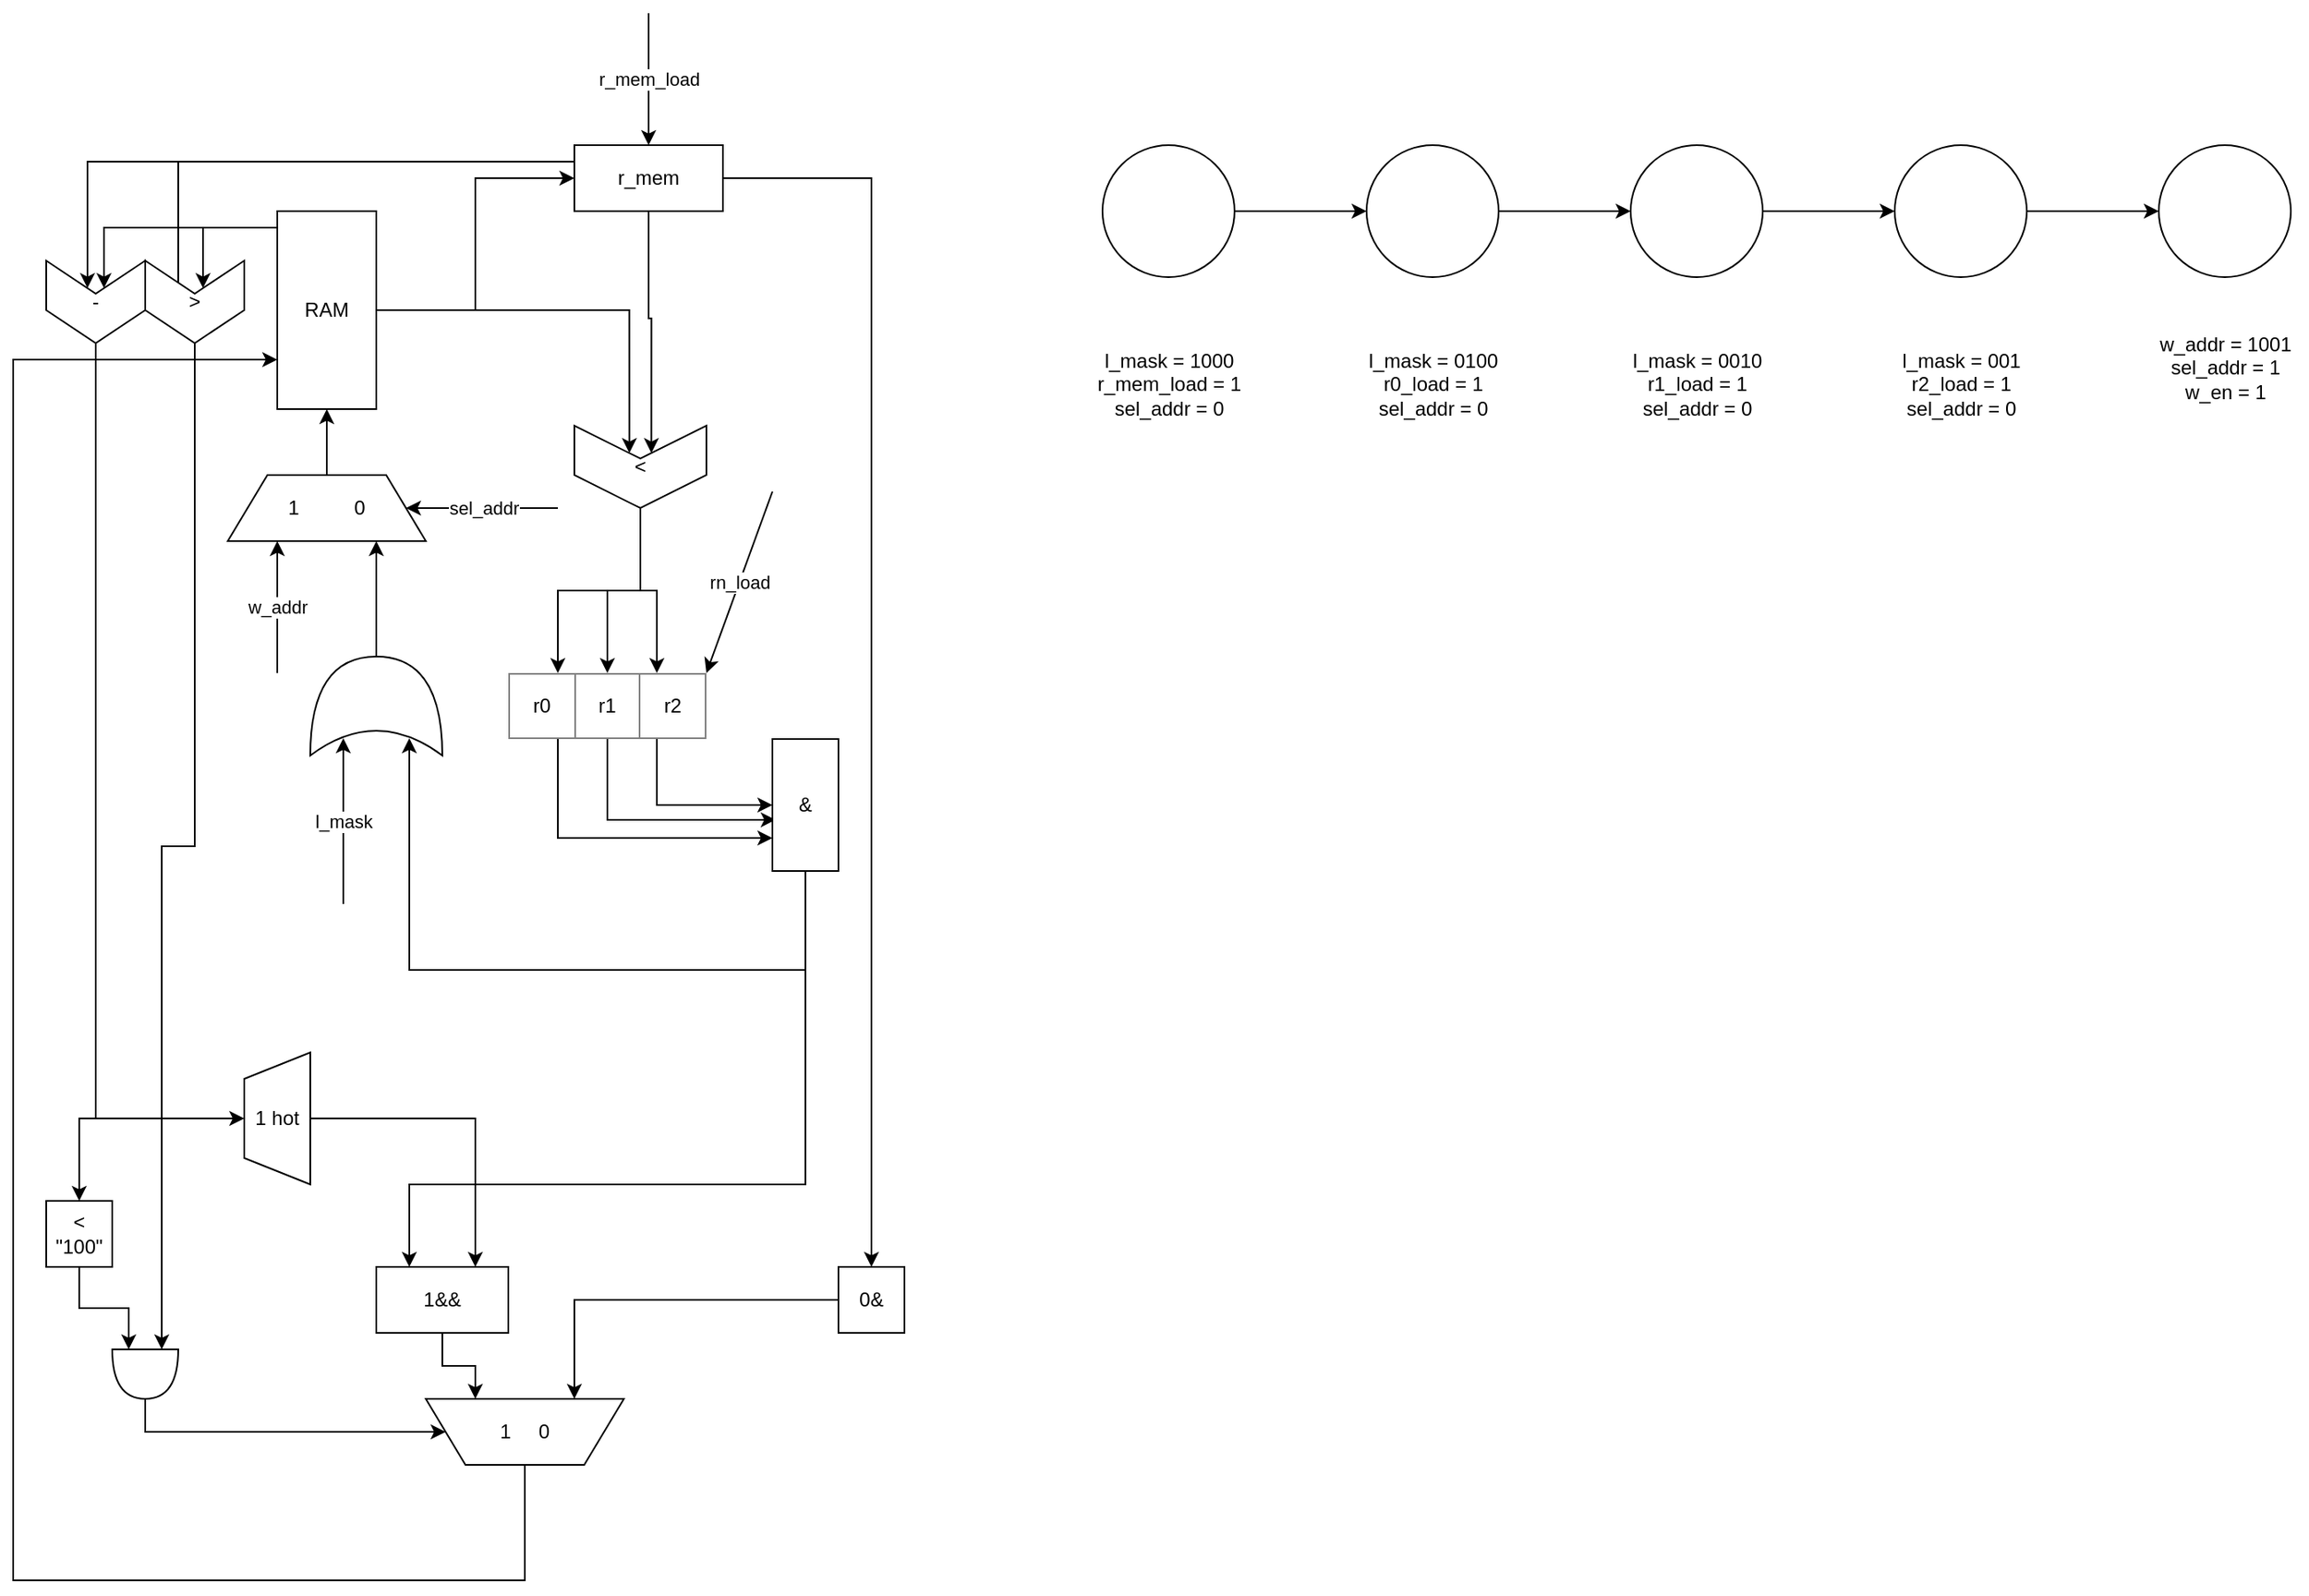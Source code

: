 <mxfile version="12.7.1" type="device"><diagram name="Page-1" id="90a13364-a465-7bf4-72fc-28e22215d7a0"><mxGraphModel dx="992" dy="795" grid="1" gridSize="10" guides="1" tooltips="1" connect="1" arrows="1" fold="1" page="1" pageScale="1.5" pageWidth="1169" pageHeight="826" background="#ffffff" math="0" shadow="0"><root><mxCell id="0" style=";html=1;"/><mxCell id="1" style=";html=1;" parent="0"/><mxCell id="XKlZcoKEiAweMs3nbVOW-7" style="edgeStyle=orthogonalEdgeStyle;rounded=0;orthogonalLoop=1;jettySize=auto;html=1;entryX=0;entryY=0.5;entryDx=0;entryDy=0;startArrow=none;startFill=0;endArrow=classic;endFill=1;" parent="1" source="XKlZcoKEiAweMs3nbVOW-1" target="XKlZcoKEiAweMs3nbVOW-3" edge="1"><mxGeometry relative="1" as="geometry"/></mxCell><mxCell id="XKlZcoKEiAweMs3nbVOW-11" style="edgeStyle=orthogonalEdgeStyle;rounded=0;orthogonalLoop=1;jettySize=auto;html=1;entryX=0;entryY=0.75;entryDx=0;entryDy=0;startArrow=none;startFill=0;endArrow=classic;endFill=1;" parent="1" source="XKlZcoKEiAweMs3nbVOW-1" target="XKlZcoKEiAweMs3nbVOW-6" edge="1"><mxGeometry relative="1" as="geometry"/></mxCell><mxCell id="XKlZcoKEiAweMs3nbVOW-41" value="" style="edgeStyle=elbowEdgeStyle;rounded=0;orthogonalLoop=1;jettySize=auto;elbow=vertical;html=1;exitX=0;exitY=0.25;exitDx=0;exitDy=0;entryX=0;entryY=0.25;entryDx=0;entryDy=0;startArrow=none;startFill=0;endArrow=classic;endFill=1;" parent="1" source="XKlZcoKEiAweMs3nbVOW-1" target="XKlZcoKEiAweMs3nbVOW-37" edge="1"><mxGeometry relative="1" as="geometry"><Array as="points"><mxPoint x="330" y="170"/></Array></mxGeometry></mxCell><mxCell id="QGjfc9DWNRCaACRNspHb-3" style="edgeStyle=elbowEdgeStyle;rounded=0;orthogonalLoop=1;jettySize=auto;html=1;entryX=0;entryY=0.25;entryDx=0;entryDy=0;elbow=vertical;" parent="1" source="XKlZcoKEiAweMs3nbVOW-1" target="QGjfc9DWNRCaACRNspHb-1" edge="1"><mxGeometry relative="1" as="geometry"><Array as="points"><mxPoint x="370" y="170"/></Array></mxGeometry></mxCell><mxCell id="XKlZcoKEiAweMs3nbVOW-1" value="RAM" style="rounded=0;whiteSpace=wrap;html=1;" parent="1" vertex="1"><mxGeometry x="380" y="160" width="60" height="120" as="geometry"/></mxCell><mxCell id="XKlZcoKEiAweMs3nbVOW-5" value="&lt;div&gt;r_mem_load&lt;/div&gt;" style="edgeStyle=orthogonalEdgeStyle;rounded=0;orthogonalLoop=1;jettySize=auto;html=1;endArrow=none;endFill=0;startArrow=classic;startFill=1;" parent="1" source="XKlZcoKEiAweMs3nbVOW-3" edge="1"><mxGeometry relative="1" as="geometry"><mxPoint x="605" y="40" as="targetPoint"/></mxGeometry></mxCell><mxCell id="XKlZcoKEiAweMs3nbVOW-9" style="rounded=0;orthogonalLoop=1;jettySize=auto;html=1;entryX=0;entryY=0.25;entryDx=0;entryDy=0;startArrow=none;startFill=0;endArrow=classic;endFill=1;edgeStyle=orthogonalEdgeStyle;" parent="1" source="XKlZcoKEiAweMs3nbVOW-3" target="XKlZcoKEiAweMs3nbVOW-6" edge="1"><mxGeometry relative="1" as="geometry"/></mxCell><mxCell id="XKlZcoKEiAweMs3nbVOW-40" value="" style="edgeStyle=elbowEdgeStyle;rounded=0;orthogonalLoop=1;jettySize=auto;html=1;startArrow=none;startFill=0;endArrow=classic;endFill=1;elbow=vertical;entryX=0;entryY=0.75;entryDx=0;entryDy=0;" parent="1" source="XKlZcoKEiAweMs3nbVOW-3" target="XKlZcoKEiAweMs3nbVOW-37" edge="1"><mxGeometry relative="1" as="geometry"><mxPoint x="390" y="130" as="targetPoint"/><Array as="points"><mxPoint x="432" y="130"/></Array></mxGeometry></mxCell><mxCell id="XKlZcoKEiAweMs3nbVOW-53" style="edgeStyle=orthogonalEdgeStyle;rounded=0;orthogonalLoop=1;jettySize=auto;elbow=vertical;html=1;entryX=0.5;entryY=0;entryDx=0;entryDy=0;startArrow=none;startFill=0;endArrow=classic;endFill=1;" parent="1" source="XKlZcoKEiAweMs3nbVOW-3" target="XKlZcoKEiAweMs3nbVOW-52" edge="1"><mxGeometry relative="1" as="geometry"/></mxCell><mxCell id="QGjfc9DWNRCaACRNspHb-2" style="edgeStyle=orthogonalEdgeStyle;rounded=0;orthogonalLoop=1;jettySize=auto;html=1;entryX=0;entryY=0.75;entryDx=0;entryDy=0;" parent="1" source="XKlZcoKEiAweMs3nbVOW-3" target="QGjfc9DWNRCaACRNspHb-1" edge="1"><mxGeometry relative="1" as="geometry"><Array as="points"><mxPoint x="320" y="130"/></Array></mxGeometry></mxCell><mxCell id="XKlZcoKEiAweMs3nbVOW-3" value="&lt;div&gt;r_mem&lt;/div&gt;" style="rounded=0;whiteSpace=wrap;html=1;" parent="1" vertex="1"><mxGeometry x="560" y="120" width="90" height="40" as="geometry"/></mxCell><mxCell id="XKlZcoKEiAweMs3nbVOW-15" style="edgeStyle=orthogonalEdgeStyle;rounded=0;orthogonalLoop=1;jettySize=auto;html=1;entryX=0.25;entryY=0;entryDx=0;entryDy=0;startArrow=none;startFill=0;endArrow=classic;endFill=1;" parent="1" source="XKlZcoKEiAweMs3nbVOW-6" target="XKlZcoKEiAweMs3nbVOW-10" edge="1"><mxGeometry relative="1" as="geometry"/></mxCell><mxCell id="XKlZcoKEiAweMs3nbVOW-16" style="edgeStyle=orthogonalEdgeStyle;rounded=0;orthogonalLoop=1;jettySize=auto;html=1;entryX=0.75;entryY=0;entryDx=0;entryDy=0;startArrow=none;startFill=0;endArrow=classic;endFill=1;" parent="1" source="XKlZcoKEiAweMs3nbVOW-6" target="XKlZcoKEiAweMs3nbVOW-10" edge="1"><mxGeometry relative="1" as="geometry"/></mxCell><mxCell id="BrAP3EM-TfnN_o2ZrWjf-10" style="edgeStyle=orthogonalEdgeStyle;rounded=0;orthogonalLoop=1;jettySize=auto;html=1;entryX=0.5;entryY=0;entryDx=0;entryDy=0;" parent="1" source="XKlZcoKEiAweMs3nbVOW-6" target="XKlZcoKEiAweMs3nbVOW-10" edge="1"><mxGeometry relative="1" as="geometry"/></mxCell><mxCell id="XKlZcoKEiAweMs3nbVOW-6" value="&lt;div&gt;&amp;lt;&lt;/div&gt;" style="shape=step;perimeter=stepPerimeter;whiteSpace=wrap;html=1;fixedSize=1;direction=south;" parent="1" vertex="1"><mxGeometry x="560" y="290" width="80" height="50" as="geometry"/></mxCell><mxCell id="XKlZcoKEiAweMs3nbVOW-21" style="edgeStyle=orthogonalEdgeStyle;rounded=0;orthogonalLoop=1;jettySize=auto;html=1;exitX=0.25;exitY=1;exitDx=0;exitDy=0;entryX=0.25;entryY=0;entryDx=0;entryDy=0;startArrow=none;startFill=0;endArrow=classic;endFill=1;" parent="1" source="XKlZcoKEiAweMs3nbVOW-10" target="XKlZcoKEiAweMs3nbVOW-20" edge="1"><mxGeometry relative="1" as="geometry"/></mxCell><mxCell id="XKlZcoKEiAweMs3nbVOW-22" style="edgeStyle=orthogonalEdgeStyle;rounded=0;orthogonalLoop=1;jettySize=auto;html=1;exitX=0.75;exitY=1;exitDx=0;exitDy=0;entryX=0.5;entryY=0;entryDx=0;entryDy=0;startArrow=none;startFill=0;endArrow=classic;endFill=1;" parent="1" source="XKlZcoKEiAweMs3nbVOW-10" target="XKlZcoKEiAweMs3nbVOW-20" edge="1"><mxGeometry relative="1" as="geometry"/></mxCell><mxCell id="BrAP3EM-TfnN_o2ZrWjf-11" style="edgeStyle=orthogonalEdgeStyle;rounded=0;orthogonalLoop=1;jettySize=auto;html=1;exitX=0.5;exitY=1;exitDx=0;exitDy=0;entryX=0.388;entryY=0.05;entryDx=0;entryDy=0;entryPerimeter=0;" parent="1" source="XKlZcoKEiAweMs3nbVOW-10" target="XKlZcoKEiAweMs3nbVOW-20" edge="1"><mxGeometry relative="1" as="geometry"/></mxCell><mxCell id="XKlZcoKEiAweMs3nbVOW-10" value="&lt;table style=&quot;width: 100% ; height: 100% ; border-collapse: collapse&quot; width=&quot;100%&quot; border=&quot;1&quot;&gt;&lt;tbody&gt;&lt;tr&gt;&lt;td align=&quot;center&quot;&gt;r0&lt;br&gt;&lt;/td&gt;&lt;td align=&quot;center&quot;&gt;r1&lt;/td&gt;&lt;td align=&quot;center&quot;&gt;r2&lt;br&gt;&lt;/td&gt;&lt;/tr&gt;&lt;/tbody&gt;&lt;/table&gt;" style="text;html=1;strokeColor=none;fillColor=none;overflow=fill;" parent="1" vertex="1"><mxGeometry x="520" y="440" width="120" height="40" as="geometry"/></mxCell><mxCell id="XKlZcoKEiAweMs3nbVOW-29" style="edgeStyle=elbowEdgeStyle;rounded=0;orthogonalLoop=1;jettySize=auto;elbow=vertical;html=1;entryX=0.175;entryY=0.75;entryDx=0;entryDy=0;entryPerimeter=0;startArrow=none;startFill=0;endArrow=classic;endFill=1;" parent="1" source="XKlZcoKEiAweMs3nbVOW-20" target="XKlZcoKEiAweMs3nbVOW-25" edge="1"><mxGeometry relative="1" as="geometry"><Array as="points"><mxPoint x="555" y="620"/></Array></mxGeometry></mxCell><mxCell id="k1NIOY6-gAaaEzc3_SzK-6" style="edgeStyle=orthogonalEdgeStyle;rounded=0;orthogonalLoop=1;jettySize=auto;html=1;entryX=0.25;entryY=0;entryDx=0;entryDy=0;" edge="1" parent="1" source="XKlZcoKEiAweMs3nbVOW-20" target="XKlZcoKEiAweMs3nbVOW-46"><mxGeometry relative="1" as="geometry"><Array as="points"><mxPoint x="700" y="750"/><mxPoint x="460" y="750"/></Array></mxGeometry></mxCell><mxCell id="XKlZcoKEiAweMs3nbVOW-20" value="&amp;amp;" style="rounded=0;whiteSpace=wrap;html=1;direction=north;" parent="1" vertex="1"><mxGeometry x="680" y="480" width="40" height="80" as="geometry"/></mxCell><mxCell id="XKlZcoKEiAweMs3nbVOW-60" style="edgeStyle=orthogonalEdgeStyle;rounded=0;orthogonalLoop=1;jettySize=auto;html=1;entryX=0.75;entryY=1;entryDx=0;entryDy=0;startArrow=none;startFill=0;endArrow=classic;endFill=1;" parent="1" source="XKlZcoKEiAweMs3nbVOW-25" target="XKlZcoKEiAweMs3nbVOW-58" edge="1"><mxGeometry relative="1" as="geometry"/></mxCell><mxCell id="XKlZcoKEiAweMs3nbVOW-25" value="" style="shape=xor;whiteSpace=wrap;html=1;direction=north;" parent="1" vertex="1"><mxGeometry x="400" y="430" width="80" height="60" as="geometry"/></mxCell><mxCell id="XKlZcoKEiAweMs3nbVOW-30" value="&lt;div&gt;l_mask&lt;/div&gt;" style="endArrow=classic;html=1;entryX=0.175;entryY=0.25;entryDx=0;entryDy=0;entryPerimeter=0;" parent="1" target="XKlZcoKEiAweMs3nbVOW-25" edge="1"><mxGeometry width="50" height="50" relative="1" as="geometry"><mxPoint x="420" y="580" as="sourcePoint"/><mxPoint x="420" y="650" as="targetPoint"/></mxGeometry></mxCell><mxCell id="XKlZcoKEiAweMs3nbVOW-44" style="edgeStyle=orthogonalEdgeStyle;rounded=0;orthogonalLoop=1;jettySize=auto;elbow=vertical;html=1;exitX=1;exitY=0.5;exitDx=0;exitDy=0;entryX=0.5;entryY=0;entryDx=0;entryDy=0;startArrow=none;startFill=0;endArrow=classic;endFill=1;" parent="1" source="XKlZcoKEiAweMs3nbVOW-37" target="XKlZcoKEiAweMs3nbVOW-43" edge="1"><mxGeometry relative="1" as="geometry"><Array as="points"><mxPoint x="270" y="710"/><mxPoint x="260" y="710"/></Array></mxGeometry></mxCell><mxCell id="k1NIOY6-gAaaEzc3_SzK-2" style="edgeStyle=orthogonalEdgeStyle;rounded=0;orthogonalLoop=1;jettySize=auto;html=1;entryX=0.5;entryY=0;entryDx=0;entryDy=0;" edge="1" parent="1" source="XKlZcoKEiAweMs3nbVOW-37" target="XKlZcoKEiAweMs3nbVOW-55"><mxGeometry relative="1" as="geometry"><Array as="points"><mxPoint x="270" y="710"/></Array></mxGeometry></mxCell><mxCell id="XKlZcoKEiAweMs3nbVOW-37" value="-" style="shape=step;perimeter=stepPerimeter;whiteSpace=wrap;html=1;fixedSize=1;direction=south;" parent="1" vertex="1"><mxGeometry x="240" y="190" width="60" height="50" as="geometry"/></mxCell><mxCell id="XKlZcoKEiAweMs3nbVOW-62" style="edgeStyle=orthogonalEdgeStyle;rounded=0;orthogonalLoop=1;jettySize=auto;html=1;entryX=0;entryY=0.75;entryDx=0;entryDy=0;startArrow=none;startFill=0;endArrow=classic;endFill=1;" parent="1" source="XKlZcoKEiAweMs3nbVOW-42" target="XKlZcoKEiAweMs3nbVOW-1" edge="1"><mxGeometry relative="1" as="geometry"><Array as="points"><mxPoint x="530" y="990"/><mxPoint x="220" y="990"/><mxPoint x="220" y="250"/></Array></mxGeometry></mxCell><mxCell id="XKlZcoKEiAweMs3nbVOW-42" value="1&amp;nbsp;&amp;nbsp;&amp;nbsp;&amp;nbsp; 0" style="shape=trapezoid;perimeter=trapezoidPerimeter;whiteSpace=wrap;html=1;direction=west;" parent="1" vertex="1"><mxGeometry x="470" y="880" width="120" height="40" as="geometry"/></mxCell><mxCell id="QGjfc9DWNRCaACRNspHb-6" style="edgeStyle=elbowEdgeStyle;rounded=0;orthogonalLoop=1;jettySize=auto;elbow=vertical;html=1;entryX=0;entryY=0.75;entryDx=0;entryDy=0;entryPerimeter=0;" parent="1" source="XKlZcoKEiAweMs3nbVOW-43" target="QGjfc9DWNRCaACRNspHb-5" edge="1"><mxGeometry relative="1" as="geometry"/></mxCell><mxCell id="XKlZcoKEiAweMs3nbVOW-43" value="&lt;div&gt;&amp;lt; &quot;100&quot;&lt;/div&gt;" style="whiteSpace=wrap;html=1;aspect=fixed;" parent="1" vertex="1"><mxGeometry x="240" y="760" width="40" height="40" as="geometry"/></mxCell><mxCell id="XKlZcoKEiAweMs3nbVOW-47" style="edgeStyle=elbowEdgeStyle;rounded=0;orthogonalLoop=1;jettySize=auto;elbow=vertical;html=1;entryX=0.75;entryY=1;entryDx=0;entryDy=0;startArrow=none;startFill=0;endArrow=classic;endFill=1;" parent="1" source="XKlZcoKEiAweMs3nbVOW-46" target="XKlZcoKEiAweMs3nbVOW-42" edge="1"><mxGeometry relative="1" as="geometry"/></mxCell><mxCell id="XKlZcoKEiAweMs3nbVOW-46" value="1&amp;amp;&amp;amp;" style="rounded=0;whiteSpace=wrap;html=1;" parent="1" vertex="1"><mxGeometry x="440" y="800" width="80" height="40" as="geometry"/></mxCell><mxCell id="XKlZcoKEiAweMs3nbVOW-54" style="edgeStyle=orthogonalEdgeStyle;rounded=0;orthogonalLoop=1;jettySize=auto;html=1;entryX=0.25;entryY=1;entryDx=0;entryDy=0;startArrow=none;startFill=0;endArrow=classic;endFill=1;" parent="1" source="XKlZcoKEiAweMs3nbVOW-52" target="XKlZcoKEiAweMs3nbVOW-42" edge="1"><mxGeometry relative="1" as="geometry"/></mxCell><mxCell id="XKlZcoKEiAweMs3nbVOW-52" value="0&amp;amp;" style="whiteSpace=wrap;html=1;aspect=fixed;" parent="1" vertex="1"><mxGeometry x="720" y="800" width="40" height="40" as="geometry"/></mxCell><mxCell id="k1NIOY6-gAaaEzc3_SzK-5" style="edgeStyle=orthogonalEdgeStyle;rounded=0;orthogonalLoop=1;jettySize=auto;html=1;entryX=0.75;entryY=0;entryDx=0;entryDy=0;" edge="1" parent="1" source="XKlZcoKEiAweMs3nbVOW-55" target="XKlZcoKEiAweMs3nbVOW-46"><mxGeometry relative="1" as="geometry"/></mxCell><mxCell id="XKlZcoKEiAweMs3nbVOW-55" value="&lt;div&gt;1 hot&lt;/div&gt;" style="shape=trapezoid;perimeter=trapezoidPerimeter;whiteSpace=wrap;html=1;direction=north;" parent="1" vertex="1"><mxGeometry x="360" y="670" width="40" height="80" as="geometry"/></mxCell><mxCell id="XKlZcoKEiAweMs3nbVOW-59" style="edgeStyle=orthogonalEdgeStyle;rounded=0;orthogonalLoop=1;jettySize=auto;html=1;entryX=0.5;entryY=1;entryDx=0;entryDy=0;startArrow=none;startFill=0;endArrow=classic;endFill=1;" parent="1" source="XKlZcoKEiAweMs3nbVOW-58" target="XKlZcoKEiAweMs3nbVOW-1" edge="1"><mxGeometry relative="1" as="geometry"/></mxCell><mxCell id="BrAP3EM-TfnN_o2ZrWjf-17" value="sel_addr" style="edgeStyle=orthogonalEdgeStyle;rounded=0;orthogonalLoop=1;jettySize=auto;html=1;exitX=1;exitY=0.5;exitDx=0;exitDy=0;startArrow=classic;startFill=1;endArrow=none;endFill=0;" parent="1" source="XKlZcoKEiAweMs3nbVOW-58" edge="1"><mxGeometry relative="1" as="geometry"><mxPoint x="550" y="340" as="targetPoint"/></mxGeometry></mxCell><mxCell id="XKlZcoKEiAweMs3nbVOW-58" value="1&amp;nbsp;&amp;nbsp;&amp;nbsp;&amp;nbsp;&amp;nbsp;&amp;nbsp;&amp;nbsp;&amp;nbsp;&amp;nbsp; 0" style="shape=trapezoid;perimeter=trapezoidPerimeter;whiteSpace=wrap;html=1;" parent="1" vertex="1"><mxGeometry x="350" y="320" width="120" height="40" as="geometry"/></mxCell><mxCell id="XKlZcoKEiAweMs3nbVOW-61" value="w_addr" style="endArrow=classic;html=1;entryX=0.25;entryY=1;entryDx=0;entryDy=0;" parent="1" target="XKlZcoKEiAweMs3nbVOW-58" edge="1"><mxGeometry width="50" height="50" relative="1" as="geometry"><mxPoint x="380" y="440" as="sourcePoint"/><mxPoint x="290" y="940" as="targetPoint"/></mxGeometry></mxCell><mxCell id="QGjfc9DWNRCaACRNspHb-7" style="edgeStyle=elbowEdgeStyle;rounded=0;orthogonalLoop=1;jettySize=auto;elbow=vertical;html=1;entryX=0;entryY=0.25;entryDx=0;entryDy=0;entryPerimeter=0;" parent="1" source="QGjfc9DWNRCaACRNspHb-1" target="QGjfc9DWNRCaACRNspHb-5" edge="1"><mxGeometry relative="1" as="geometry"/></mxCell><mxCell id="QGjfc9DWNRCaACRNspHb-1" value="&amp;gt;" style="shape=step;perimeter=stepPerimeter;whiteSpace=wrap;html=1;fixedSize=1;direction=south;" parent="1" vertex="1"><mxGeometry x="300" y="190" width="60" height="50" as="geometry"/></mxCell><mxCell id="QGjfc9DWNRCaACRNspHb-8" style="edgeStyle=elbowEdgeStyle;rounded=0;orthogonalLoop=1;jettySize=auto;elbow=vertical;html=1;entryX=1;entryY=0.5;entryDx=0;entryDy=0;" parent="1" source="QGjfc9DWNRCaACRNspHb-5" target="XKlZcoKEiAweMs3nbVOW-42" edge="1"><mxGeometry relative="1" as="geometry"><Array as="points"><mxPoint x="390" y="900"/></Array></mxGeometry></mxCell><mxCell id="QGjfc9DWNRCaACRNspHb-5" value="" style="shape=or;whiteSpace=wrap;html=1;direction=south;" parent="1" vertex="1"><mxGeometry x="280" y="850" width="40" height="30" as="geometry"/></mxCell><mxCell id="BrAP3EM-TfnN_o2ZrWjf-5" style="edgeStyle=orthogonalEdgeStyle;rounded=0;orthogonalLoop=1;jettySize=auto;html=1;entryX=0;entryY=0.5;entryDx=0;entryDy=0;" parent="1" source="BrAP3EM-TfnN_o2ZrWjf-1" target="BrAP3EM-TfnN_o2ZrWjf-2" edge="1"><mxGeometry relative="1" as="geometry"/></mxCell><mxCell id="BrAP3EM-TfnN_o2ZrWjf-1" value="" style="ellipse;whiteSpace=wrap;html=1;aspect=fixed;" parent="1" vertex="1"><mxGeometry x="880" y="120" width="80" height="80" as="geometry"/></mxCell><mxCell id="BrAP3EM-TfnN_o2ZrWjf-6" style="edgeStyle=orthogonalEdgeStyle;rounded=0;orthogonalLoop=1;jettySize=auto;html=1;entryX=0;entryY=0.5;entryDx=0;entryDy=0;" parent="1" source="BrAP3EM-TfnN_o2ZrWjf-2" target="BrAP3EM-TfnN_o2ZrWjf-3" edge="1"><mxGeometry relative="1" as="geometry"/></mxCell><mxCell id="BrAP3EM-TfnN_o2ZrWjf-2" value="" style="ellipse;whiteSpace=wrap;html=1;aspect=fixed;" parent="1" vertex="1"><mxGeometry x="1040" y="120" width="80" height="80" as="geometry"/></mxCell><mxCell id="BrAP3EM-TfnN_o2ZrWjf-7" style="edgeStyle=orthogonalEdgeStyle;rounded=0;orthogonalLoop=1;jettySize=auto;html=1;entryX=0;entryY=0.5;entryDx=0;entryDy=0;" parent="1" source="BrAP3EM-TfnN_o2ZrWjf-3" target="BrAP3EM-TfnN_o2ZrWjf-4" edge="1"><mxGeometry relative="1" as="geometry"/></mxCell><mxCell id="BrAP3EM-TfnN_o2ZrWjf-3" value="" style="ellipse;whiteSpace=wrap;html=1;aspect=fixed;" parent="1" vertex="1"><mxGeometry x="1200" y="120" width="80" height="80" as="geometry"/></mxCell><mxCell id="BrAP3EM-TfnN_o2ZrWjf-19" style="edgeStyle=orthogonalEdgeStyle;rounded=0;orthogonalLoop=1;jettySize=auto;html=1;entryX=0;entryY=0.5;entryDx=0;entryDy=0;startArrow=none;startFill=0;endArrow=classic;endFill=1;" parent="1" source="BrAP3EM-TfnN_o2ZrWjf-4" target="BrAP3EM-TfnN_o2ZrWjf-18" edge="1"><mxGeometry relative="1" as="geometry"/></mxCell><mxCell id="BrAP3EM-TfnN_o2ZrWjf-4" value="" style="ellipse;whiteSpace=wrap;html=1;aspect=fixed;" parent="1" vertex="1"><mxGeometry x="1360" y="120" width="80" height="80" as="geometry"/></mxCell><mxCell id="BrAP3EM-TfnN_o2ZrWjf-18" value="" style="ellipse;whiteSpace=wrap;html=1;aspect=fixed;" parent="1" vertex="1"><mxGeometry x="1520" y="120" width="80" height="80" as="geometry"/></mxCell><mxCell id="BrAP3EM-TfnN_o2ZrWjf-8" value="&lt;div&gt;l_mask = 1000&lt;/div&gt;&lt;div&gt;r_mem_load = 1&lt;br&gt;&lt;/div&gt;&lt;div&gt;sel_addr = 0&lt;br&gt;&lt;/div&gt;" style="text;html=1;align=center;verticalAlign=middle;resizable=0;points=[];autosize=1;" parent="1" vertex="1"><mxGeometry x="865" y="240" width="110" height="50" as="geometry"/></mxCell><mxCell id="BrAP3EM-TfnN_o2ZrWjf-13" value="&lt;div&gt;rn_load&lt;/div&gt;" style="endArrow=classic;html=1;entryX=1;entryY=0;entryDx=0;entryDy=0;" parent="1" target="XKlZcoKEiAweMs3nbVOW-10" edge="1"><mxGeometry width="50" height="50" relative="1" as="geometry"><mxPoint x="680" y="330" as="sourcePoint"/><mxPoint x="270" y="1020" as="targetPoint"/></mxGeometry></mxCell><mxCell id="BrAP3EM-TfnN_o2ZrWjf-14" value="&lt;div&gt;l_mask = 0100&lt;/div&gt;&lt;div&gt;r0_load = 1&lt;/div&gt;&lt;div&gt;sel_addr = 0&lt;/div&gt;" style="text;html=1;align=center;verticalAlign=middle;resizable=0;points=[];autosize=1;" parent="1" vertex="1"><mxGeometry x="1030" y="240" width="100" height="50" as="geometry"/></mxCell><mxCell id="BrAP3EM-TfnN_o2ZrWjf-15" value="&lt;div&gt;l_mask = 0010&lt;/div&gt;&lt;div&gt;r1_load = 1&lt;/div&gt;&lt;div&gt;sel_addr = 0&lt;/div&gt;" style="text;html=1;align=center;verticalAlign=middle;resizable=0;points=[];autosize=1;" parent="1" vertex="1"><mxGeometry x="1190" y="240" width="100" height="50" as="geometry"/></mxCell><mxCell id="BrAP3EM-TfnN_o2ZrWjf-16" value="&lt;div&gt;l_mask = 001&lt;/div&gt;&lt;div&gt;r2_load = 1&lt;/div&gt;&lt;div&gt;sel_addr = 0&lt;/div&gt;" style="text;html=1;align=center;verticalAlign=middle;resizable=0;points=[];autosize=1;" parent="1" vertex="1"><mxGeometry x="1355" y="240" width="90" height="50" as="geometry"/></mxCell><mxCell id="BrAP3EM-TfnN_o2ZrWjf-20" value="&lt;div&gt;w_addr = 1001&lt;/div&gt;&lt;div&gt;sel_addr = 1&lt;/div&gt;&lt;div&gt;w_en = 1&lt;/div&gt;" style="text;html=1;align=center;verticalAlign=middle;resizable=0;points=[];autosize=1;" parent="1" vertex="1"><mxGeometry x="1510" y="230" width="100" height="50" as="geometry"/></mxCell></root></mxGraphModel></diagram></mxfile>